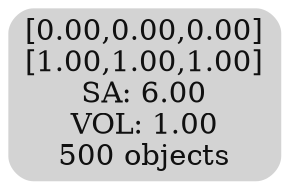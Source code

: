 digraph bvh {
	node[group="", shape=none, style="rounded,filled", fontcolor="#101010"]
	NODE0[label="[0.00,0.00,0.00]\n[1.00,1.00,1.00]\nSA: 6.00\nVOL: 1.00\n500 objects"];
}